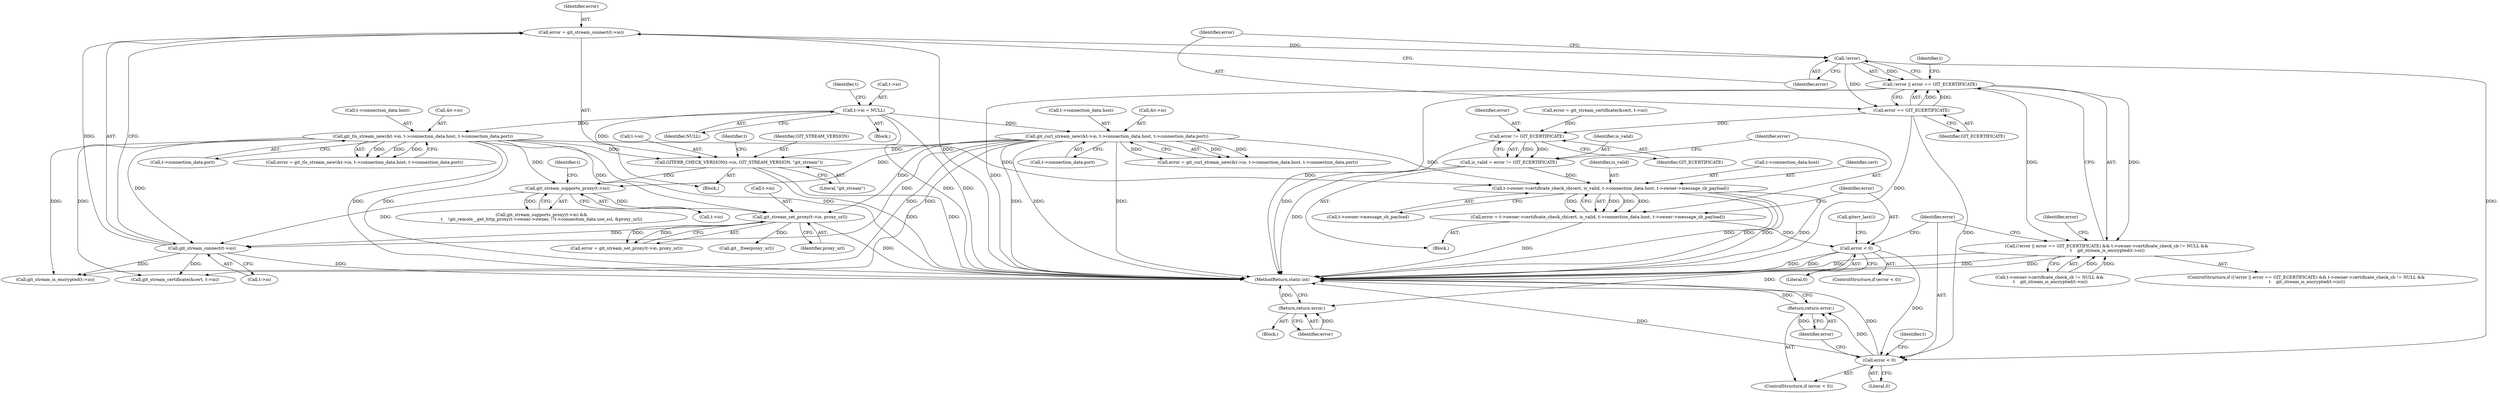 digraph "0_libgit2_b5c6a1b407b7f8b952bded2789593b68b1876211@API" {
"1000237" [label="(Call,error = git_stream_connect(t->io))"];
"1000239" [label="(Call,git_stream_connect(t->io))"];
"1000224" [label="(Call,git_stream_set_proxy(t->io, proxy_url))"];
"1000153" [label="(Call,git_tls_stream_new(&t->io, t->connection_data.host, t->connection_data.port))"];
"1000134" [label="(Call,t->io = NULL)"];
"1000172" [label="(Call,git_curl_stream_new(&t->io, t->connection_data.host, t->connection_data.port))"];
"1000201" [label="(Call,git_stream_supports_proxy(t->io))"];
"1000193" [label="(Call,GITERR_CHECK_VERSION(t->io, GIT_STREAM_VERSION, \"git_stream\"))"];
"1000246" [label="(Call,!error)"];
"1000245" [label="(Call,!error || error == GIT_ECERTIFICATE)"];
"1000244" [label="(Call,(!error || error == GIT_ECERTIFICATE) && t->owner->certificate_check_cb != NULL &&\n \t    git_stream_is_encrypted(t->io))"];
"1000248" [label="(Call,error == GIT_ECERTIFICATE)"];
"1000282" [label="(Call,error != GIT_ECERTIFICATE)"];
"1000280" [label="(Call,is_valid = error != GIT_ECERTIFICATE)"];
"1000287" [label="(Call,t->owner->certificate_check_cb(cert, is_valid, t->connection_data.host, t->owner->message_cb_payload))"];
"1000285" [label="(Call,error = t->owner->certificate_check_cb(cert, is_valid, t->connection_data.host, t->owner->message_cb_payload))"];
"1000301" [label="(Call,error < 0)"];
"1000311" [label="(Return,return error;)"];
"1000314" [label="(Call,error < 0)"];
"1000317" [label="(Return,return error;)"];
"1000290" [label="(Call,t->connection_data.host)"];
"1000316" [label="(Literal,0)"];
"1000268" [label="(Call,error = git_stream_certificate(&cert, t->io))"];
"1000270" [label="(Call,git_stream_certificate(&cert, t->io))"];
"1000249" [label="(Identifier,error)"];
"1000283" [label="(Identifier,error)"];
"1000203" [label="(Identifier,t)"];
"1000300" [label="(ControlStructure,if (error < 0))"];
"1000302" [label="(Identifier,error)"];
"1000311" [label="(Return,return error;)"];
"1000172" [label="(Call,git_curl_stream_new(&t->io, t->connection_data.host, t->connection_data.port))"];
"1000286" [label="(Identifier,error)"];
"1000326" [label="(MethodReturn,static int)"];
"1000240" [label="(Call,t->io)"];
"1000209" [label="(Identifier,t)"];
"1000193" [label="(Call,GITERR_CHECK_VERSION(t->io, GIT_STREAM_VERSION, \"git_stream\"))"];
"1000317" [label="(Return,return error;)"];
"1000224" [label="(Call,git_stream_set_proxy(t->io, proxy_url))"];
"1000285" [label="(Call,error = t->owner->certificate_check_cb(cert, is_valid, t->connection_data.host, t->owner->message_cb_payload))"];
"1000222" [label="(Call,error = git_stream_set_proxy(t->io, proxy_url))"];
"1000287" [label="(Call,t->owner->certificate_check_cb(cert, is_valid, t->connection_data.host, t->owner->message_cb_payload))"];
"1000237" [label="(Call,error = git_stream_connect(t->io))"];
"1000170" [label="(Call,error = git_curl_stream_new(&t->io, t->connection_data.host, t->connection_data.port))"];
"1000303" [label="(Literal,0)"];
"1000315" [label="(Identifier,error)"];
"1000304" [label="(Block,)"];
"1000244" [label="(Call,(!error || error == GIT_ECERTIFICATE) && t->owner->certificate_check_cb != NULL &&\n \t    git_stream_is_encrypted(t->io))"];
"1000282" [label="(Call,error != GIT_ECERTIFICATE)"];
"1000284" [label="(Identifier,GIT_ECERTIFICATE)"];
"1000295" [label="(Call,t->owner->message_cb_payload)"];
"1000247" [label="(Identifier,error)"];
"1000163" [label="(Call,t->connection_data.port)"];
"1000197" [label="(Identifier,GIT_STREAM_VERSION)"];
"1000245" [label="(Call,!error || error == GIT_ECERTIFICATE)"];
"1000248" [label="(Call,error == GIT_ECERTIFICATE)"];
"1000269" [label="(Identifier,error)"];
"1000250" [label="(Identifier,GIT_ECERTIFICATE)"];
"1000318" [label="(Identifier,error)"];
"1000177" [label="(Call,t->connection_data.host)"];
"1000288" [label="(Identifier,cert)"];
"1000134" [label="(Call,t->io = NULL)"];
"1000243" [label="(ControlStructure,if ((!error || error == GIT_ECERTIFICATE) && t->owner->certificate_check_cb != NULL &&\n \t    git_stream_is_encrypted(t->io)))"];
"1000321" [label="(Identifier,t)"];
"1000194" [label="(Call,t->io)"];
"1000312" [label="(Identifier,error)"];
"1000125" [label="(Block,)"];
"1000198" [label="(Literal,\"git_stream\")"];
"1000281" [label="(Identifier,is_valid)"];
"1000138" [label="(Identifier,NULL)"];
"1000135" [label="(Call,t->io)"];
"1000255" [label="(Identifier,t)"];
"1000314" [label="(Call,error < 0)"];
"1000289" [label="(Identifier,is_valid)"];
"1000229" [label="(Call,git__free(proxy_url))"];
"1000225" [label="(Call,t->io)"];
"1000259" [label="(Call,git_stream_is_encrypted(t->io))"];
"1000263" [label="(Block,)"];
"1000158" [label="(Call,t->connection_data.host)"];
"1000307" [label="(Call,giterr_last())"];
"1000301" [label="(Call,error < 0)"];
"1000153" [label="(Call,git_tls_stream_new(&t->io, t->connection_data.host, t->connection_data.port))"];
"1000238" [label="(Identifier,error)"];
"1000173" [label="(Call,&t->io)"];
"1000246" [label="(Call,!error)"];
"1000251" [label="(Call,t->owner->certificate_check_cb != NULL &&\n \t    git_stream_is_encrypted(t->io))"];
"1000239" [label="(Call,git_stream_connect(t->io))"];
"1000151" [label="(Call,error = git_tls_stream_new(&t->io, t->connection_data.host, t->connection_data.port))"];
"1000280" [label="(Call,is_valid = error != GIT_ECERTIFICATE)"];
"1000141" [label="(Identifier,t)"];
"1000182" [label="(Call,t->connection_data.port)"];
"1000202" [label="(Call,t->io)"];
"1000201" [label="(Call,git_stream_supports_proxy(t->io))"];
"1000154" [label="(Call,&t->io)"];
"1000313" [label="(ControlStructure,if (error < 0))"];
"1000200" [label="(Call,git_stream_supports_proxy(t->io) &&\n\t    !git_remote__get_http_proxy(t->owner->owner, !!t->connection_data.use_ssl, &proxy_url))"];
"1000102" [label="(Block,)"];
"1000228" [label="(Identifier,proxy_url)"];
"1000237" -> "1000102"  [label="AST: "];
"1000237" -> "1000239"  [label="CFG: "];
"1000238" -> "1000237"  [label="AST: "];
"1000239" -> "1000237"  [label="AST: "];
"1000247" -> "1000237"  [label="CFG: "];
"1000237" -> "1000326"  [label="DDG: "];
"1000239" -> "1000237"  [label="DDG: "];
"1000237" -> "1000246"  [label="DDG: "];
"1000239" -> "1000240"  [label="CFG: "];
"1000240" -> "1000239"  [label="AST: "];
"1000239" -> "1000326"  [label="DDG: "];
"1000224" -> "1000239"  [label="DDG: "];
"1000153" -> "1000239"  [label="DDG: "];
"1000172" -> "1000239"  [label="DDG: "];
"1000201" -> "1000239"  [label="DDG: "];
"1000239" -> "1000259"  [label="DDG: "];
"1000239" -> "1000270"  [label="DDG: "];
"1000224" -> "1000222"  [label="AST: "];
"1000224" -> "1000228"  [label="CFG: "];
"1000225" -> "1000224"  [label="AST: "];
"1000228" -> "1000224"  [label="AST: "];
"1000222" -> "1000224"  [label="CFG: "];
"1000224" -> "1000326"  [label="DDG: "];
"1000224" -> "1000222"  [label="DDG: "];
"1000224" -> "1000222"  [label="DDG: "];
"1000153" -> "1000224"  [label="DDG: "];
"1000172" -> "1000224"  [label="DDG: "];
"1000201" -> "1000224"  [label="DDG: "];
"1000224" -> "1000229"  [label="DDG: "];
"1000153" -> "1000151"  [label="AST: "];
"1000153" -> "1000163"  [label="CFG: "];
"1000154" -> "1000153"  [label="AST: "];
"1000158" -> "1000153"  [label="AST: "];
"1000163" -> "1000153"  [label="AST: "];
"1000151" -> "1000153"  [label="CFG: "];
"1000153" -> "1000326"  [label="DDG: "];
"1000153" -> "1000326"  [label="DDG: "];
"1000153" -> "1000326"  [label="DDG: "];
"1000153" -> "1000151"  [label="DDG: "];
"1000153" -> "1000151"  [label="DDG: "];
"1000153" -> "1000151"  [label="DDG: "];
"1000134" -> "1000153"  [label="DDG: "];
"1000153" -> "1000193"  [label="DDG: "];
"1000153" -> "1000201"  [label="DDG: "];
"1000153" -> "1000259"  [label="DDG: "];
"1000153" -> "1000270"  [label="DDG: "];
"1000153" -> "1000287"  [label="DDG: "];
"1000134" -> "1000125"  [label="AST: "];
"1000134" -> "1000138"  [label="CFG: "];
"1000135" -> "1000134"  [label="AST: "];
"1000138" -> "1000134"  [label="AST: "];
"1000141" -> "1000134"  [label="CFG: "];
"1000134" -> "1000326"  [label="DDG: "];
"1000134" -> "1000326"  [label="DDG: "];
"1000134" -> "1000172"  [label="DDG: "];
"1000134" -> "1000193"  [label="DDG: "];
"1000172" -> "1000170"  [label="AST: "];
"1000172" -> "1000182"  [label="CFG: "];
"1000173" -> "1000172"  [label="AST: "];
"1000177" -> "1000172"  [label="AST: "];
"1000182" -> "1000172"  [label="AST: "];
"1000170" -> "1000172"  [label="CFG: "];
"1000172" -> "1000326"  [label="DDG: "];
"1000172" -> "1000326"  [label="DDG: "];
"1000172" -> "1000326"  [label="DDG: "];
"1000172" -> "1000170"  [label="DDG: "];
"1000172" -> "1000170"  [label="DDG: "];
"1000172" -> "1000170"  [label="DDG: "];
"1000172" -> "1000193"  [label="DDG: "];
"1000172" -> "1000201"  [label="DDG: "];
"1000172" -> "1000259"  [label="DDG: "];
"1000172" -> "1000270"  [label="DDG: "];
"1000172" -> "1000287"  [label="DDG: "];
"1000201" -> "1000200"  [label="AST: "];
"1000201" -> "1000202"  [label="CFG: "];
"1000202" -> "1000201"  [label="AST: "];
"1000209" -> "1000201"  [label="CFG: "];
"1000200" -> "1000201"  [label="CFG: "];
"1000201" -> "1000200"  [label="DDG: "];
"1000193" -> "1000201"  [label="DDG: "];
"1000193" -> "1000102"  [label="AST: "];
"1000193" -> "1000198"  [label="CFG: "];
"1000194" -> "1000193"  [label="AST: "];
"1000197" -> "1000193"  [label="AST: "];
"1000198" -> "1000193"  [label="AST: "];
"1000203" -> "1000193"  [label="CFG: "];
"1000193" -> "1000326"  [label="DDG: "];
"1000193" -> "1000326"  [label="DDG: "];
"1000246" -> "1000245"  [label="AST: "];
"1000246" -> "1000247"  [label="CFG: "];
"1000247" -> "1000246"  [label="AST: "];
"1000249" -> "1000246"  [label="CFG: "];
"1000245" -> "1000246"  [label="CFG: "];
"1000246" -> "1000245"  [label="DDG: "];
"1000246" -> "1000248"  [label="DDG: "];
"1000246" -> "1000314"  [label="DDG: "];
"1000245" -> "1000244"  [label="AST: "];
"1000245" -> "1000248"  [label="CFG: "];
"1000248" -> "1000245"  [label="AST: "];
"1000255" -> "1000245"  [label="CFG: "];
"1000244" -> "1000245"  [label="CFG: "];
"1000245" -> "1000326"  [label="DDG: "];
"1000245" -> "1000326"  [label="DDG: "];
"1000245" -> "1000244"  [label="DDG: "];
"1000245" -> "1000244"  [label="DDG: "];
"1000248" -> "1000245"  [label="DDG: "];
"1000248" -> "1000245"  [label="DDG: "];
"1000244" -> "1000243"  [label="AST: "];
"1000244" -> "1000251"  [label="CFG: "];
"1000251" -> "1000244"  [label="AST: "];
"1000269" -> "1000244"  [label="CFG: "];
"1000315" -> "1000244"  [label="CFG: "];
"1000244" -> "1000326"  [label="DDG: "];
"1000244" -> "1000326"  [label="DDG: "];
"1000244" -> "1000326"  [label="DDG: "];
"1000251" -> "1000244"  [label="DDG: "];
"1000251" -> "1000244"  [label="DDG: "];
"1000248" -> "1000250"  [label="CFG: "];
"1000249" -> "1000248"  [label="AST: "];
"1000250" -> "1000248"  [label="AST: "];
"1000248" -> "1000326"  [label="DDG: "];
"1000248" -> "1000282"  [label="DDG: "];
"1000248" -> "1000314"  [label="DDG: "];
"1000282" -> "1000280"  [label="AST: "];
"1000282" -> "1000284"  [label="CFG: "];
"1000283" -> "1000282"  [label="AST: "];
"1000284" -> "1000282"  [label="AST: "];
"1000280" -> "1000282"  [label="CFG: "];
"1000282" -> "1000326"  [label="DDG: "];
"1000282" -> "1000280"  [label="DDG: "];
"1000282" -> "1000280"  [label="DDG: "];
"1000268" -> "1000282"  [label="DDG: "];
"1000280" -> "1000263"  [label="AST: "];
"1000281" -> "1000280"  [label="AST: "];
"1000286" -> "1000280"  [label="CFG: "];
"1000280" -> "1000326"  [label="DDG: "];
"1000280" -> "1000287"  [label="DDG: "];
"1000287" -> "1000285"  [label="AST: "];
"1000287" -> "1000295"  [label="CFG: "];
"1000288" -> "1000287"  [label="AST: "];
"1000289" -> "1000287"  [label="AST: "];
"1000290" -> "1000287"  [label="AST: "];
"1000295" -> "1000287"  [label="AST: "];
"1000285" -> "1000287"  [label="CFG: "];
"1000287" -> "1000326"  [label="DDG: "];
"1000287" -> "1000326"  [label="DDG: "];
"1000287" -> "1000326"  [label="DDG: "];
"1000287" -> "1000326"  [label="DDG: "];
"1000287" -> "1000285"  [label="DDG: "];
"1000287" -> "1000285"  [label="DDG: "];
"1000287" -> "1000285"  [label="DDG: "];
"1000287" -> "1000285"  [label="DDG: "];
"1000285" -> "1000263"  [label="AST: "];
"1000286" -> "1000285"  [label="AST: "];
"1000302" -> "1000285"  [label="CFG: "];
"1000285" -> "1000326"  [label="DDG: "];
"1000285" -> "1000301"  [label="DDG: "];
"1000301" -> "1000300"  [label="AST: "];
"1000301" -> "1000303"  [label="CFG: "];
"1000302" -> "1000301"  [label="AST: "];
"1000303" -> "1000301"  [label="AST: "];
"1000307" -> "1000301"  [label="CFG: "];
"1000315" -> "1000301"  [label="CFG: "];
"1000301" -> "1000326"  [label="DDG: "];
"1000301" -> "1000326"  [label="DDG: "];
"1000301" -> "1000311"  [label="DDG: "];
"1000301" -> "1000314"  [label="DDG: "];
"1000311" -> "1000304"  [label="AST: "];
"1000311" -> "1000312"  [label="CFG: "];
"1000312" -> "1000311"  [label="AST: "];
"1000326" -> "1000311"  [label="CFG: "];
"1000311" -> "1000326"  [label="DDG: "];
"1000312" -> "1000311"  [label="DDG: "];
"1000314" -> "1000313"  [label="AST: "];
"1000314" -> "1000316"  [label="CFG: "];
"1000315" -> "1000314"  [label="AST: "];
"1000316" -> "1000314"  [label="AST: "];
"1000318" -> "1000314"  [label="CFG: "];
"1000321" -> "1000314"  [label="CFG: "];
"1000314" -> "1000326"  [label="DDG: "];
"1000314" -> "1000326"  [label="DDG: "];
"1000314" -> "1000317"  [label="DDG: "];
"1000317" -> "1000313"  [label="AST: "];
"1000317" -> "1000318"  [label="CFG: "];
"1000318" -> "1000317"  [label="AST: "];
"1000326" -> "1000317"  [label="CFG: "];
"1000317" -> "1000326"  [label="DDG: "];
"1000318" -> "1000317"  [label="DDG: "];
}
